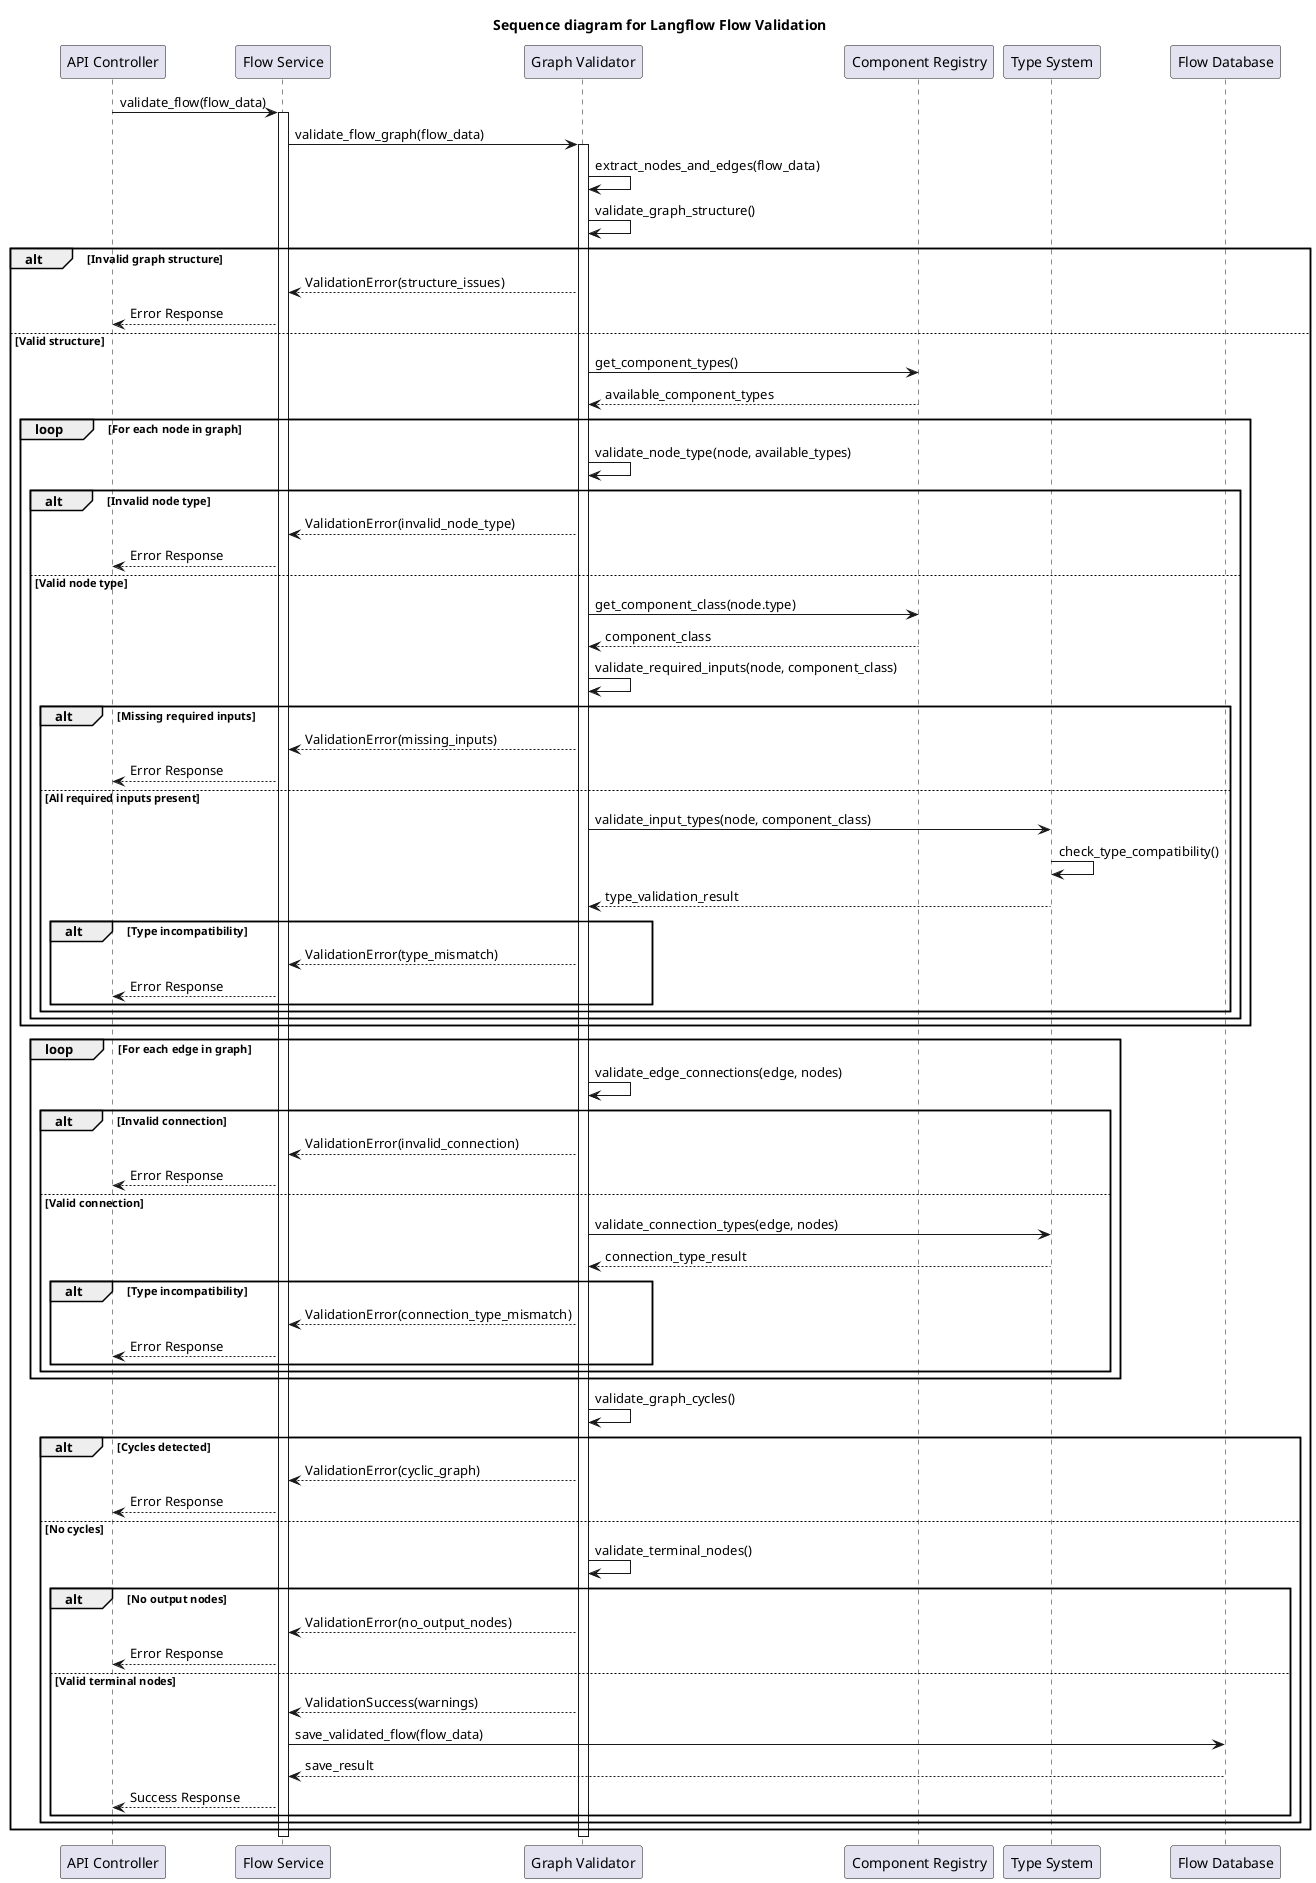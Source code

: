@startuml Flow_Validation_Sequence
title Sequence diagram for Langflow Flow Validation

participant "API Controller" as API
participant "Flow Service" as FlowService
participant "Graph Validator" as Validator
participant "Component Registry" as Registry
participant "Type System" as TypeSystem
participant "Flow Database" as DB

API -> FlowService: validate_flow(flow_data)
activate FlowService

FlowService -> Validator: validate_flow_graph(flow_data)
activate Validator

Validator -> Validator: extract_nodes_and_edges(flow_data)
Validator -> Validator: validate_graph_structure()

alt Invalid graph structure
    Validator --> FlowService: ValidationError(structure_issues)
    FlowService --> API: Error Response
else Valid structure
    
    Validator -> Registry: get_component_types()
    Registry --> Validator: available_component_types
    
    loop For each node in graph
        Validator -> Validator: validate_node_type(node, available_types)
        
        alt Invalid node type
            Validator --> FlowService: ValidationError(invalid_node_type)
            FlowService --> API: Error Response
        else Valid node type
            
            Validator -> Registry: get_component_class(node.type)
            Registry --> Validator: component_class
            
            Validator -> Validator: validate_required_inputs(node, component_class)
            
            alt Missing required inputs
                Validator --> FlowService: ValidationError(missing_inputs)
                FlowService --> API: Error Response
            else All required inputs present
                
                Validator -> TypeSystem: validate_input_types(node, component_class)
                TypeSystem -> TypeSystem: check_type_compatibility()
                TypeSystem --> Validator: type_validation_result
                
                alt Type incompatibility
                    Validator --> FlowService: ValidationError(type_mismatch)
                    FlowService --> API: Error Response
                end
            end
        end
    end
    
    loop For each edge in graph
        Validator -> Validator: validate_edge_connections(edge, nodes)
        
        alt Invalid connection
            Validator --> FlowService: ValidationError(invalid_connection)
            FlowService --> API: Error Response
        else Valid connection
            
            Validator -> TypeSystem: validate_connection_types(edge, nodes)
            TypeSystem --> Validator: connection_type_result
            
            alt Type incompatibility
                Validator --> FlowService: ValidationError(connection_type_mismatch)
                FlowService --> API: Error Response
            end
        end
    end
    
    Validator -> Validator: validate_graph_cycles()
    
    alt Cycles detected
        Validator --> FlowService: ValidationError(cyclic_graph)
        FlowService --> API: Error Response
    else No cycles
        
        Validator -> Validator: validate_terminal_nodes()
        
        alt No output nodes
            Validator --> FlowService: ValidationError(no_output_nodes)
            FlowService --> API: Error Response
        else Valid terminal nodes
            
            Validator --> FlowService: ValidationSuccess(warnings)
            
            FlowService -> DB: save_validated_flow(flow_data)
            DB --> FlowService: save_result
            
            FlowService --> API: Success Response
        end
    end
end

deactivate Validator
deactivate FlowService

@enduml